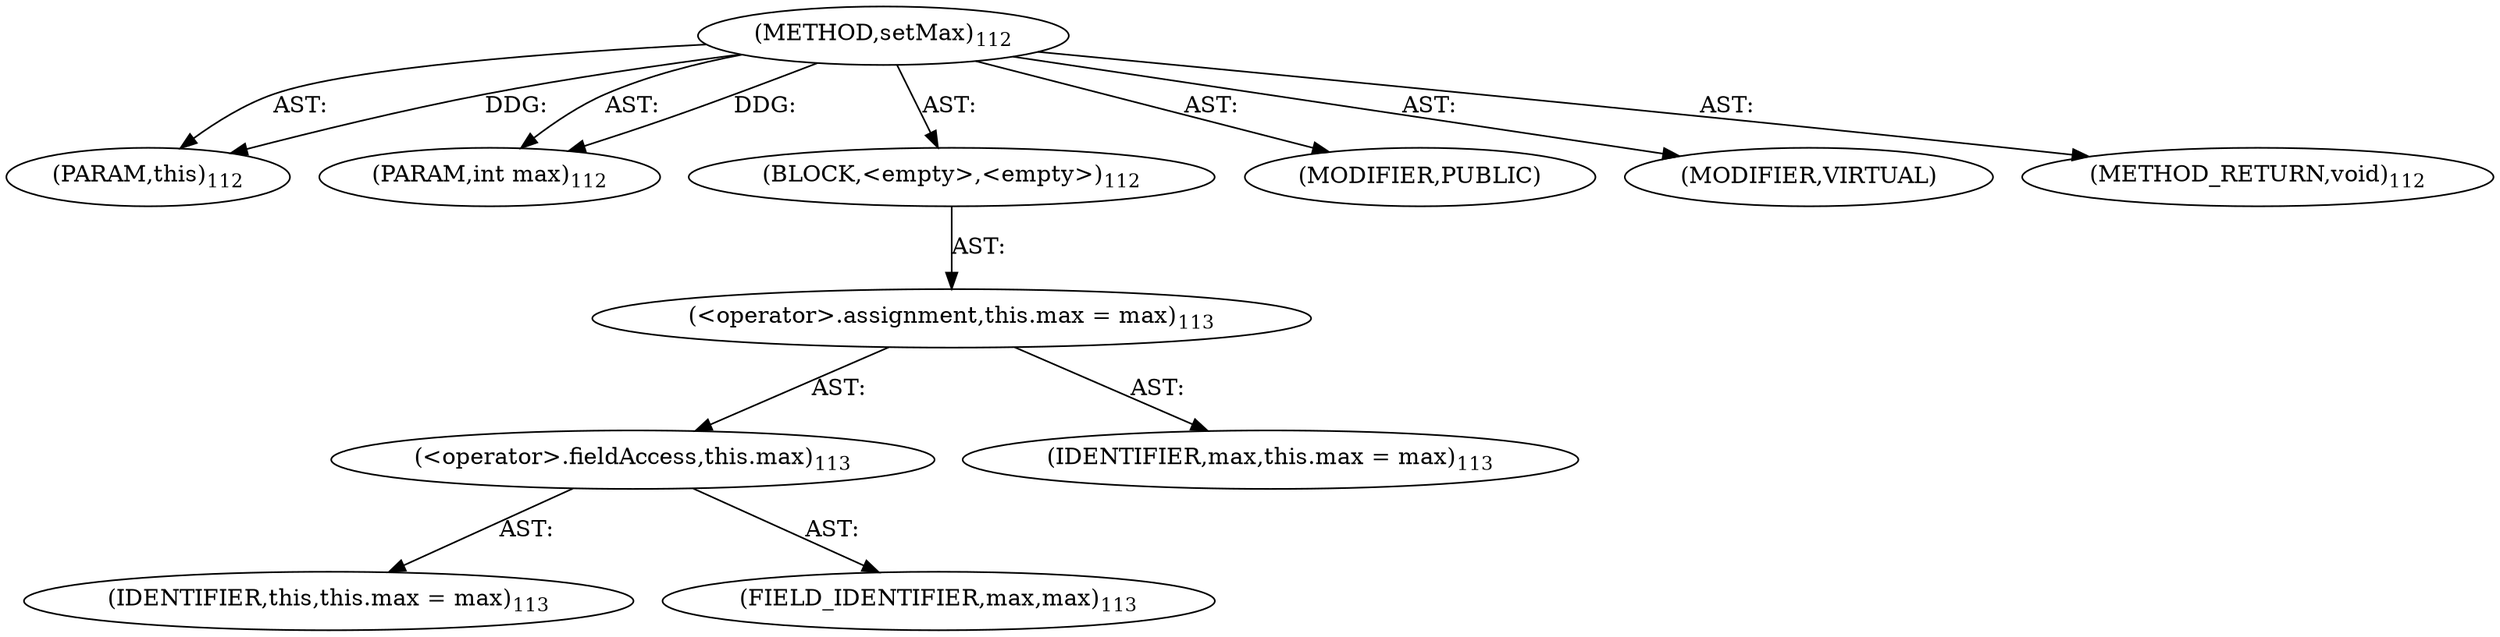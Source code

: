 digraph "setMax" {  
"111669149699" [label = <(METHOD,setMax)<SUB>112</SUB>> ]
"115964116993" [label = <(PARAM,this)<SUB>112</SUB>> ]
"115964117000" [label = <(PARAM,int max)<SUB>112</SUB>> ]
"25769803779" [label = <(BLOCK,&lt;empty&gt;,&lt;empty&gt;)<SUB>112</SUB>> ]
"30064771090" [label = <(&lt;operator&gt;.assignment,this.max = max)<SUB>113</SUB>> ]
"30064771091" [label = <(&lt;operator&gt;.fieldAccess,this.max)<SUB>113</SUB>> ]
"68719476737" [label = <(IDENTIFIER,this,this.max = max)<SUB>113</SUB>> ]
"55834574853" [label = <(FIELD_IDENTIFIER,max,max)<SUB>113</SUB>> ]
"68719476758" [label = <(IDENTIFIER,max,this.max = max)<SUB>113</SUB>> ]
"133143986188" [label = <(MODIFIER,PUBLIC)> ]
"133143986189" [label = <(MODIFIER,VIRTUAL)> ]
"128849018883" [label = <(METHOD_RETURN,void)<SUB>112</SUB>> ]
  "111669149699" -> "115964116993"  [ label = "AST: "] 
  "111669149699" -> "115964117000"  [ label = "AST: "] 
  "111669149699" -> "25769803779"  [ label = "AST: "] 
  "111669149699" -> "133143986188"  [ label = "AST: "] 
  "111669149699" -> "133143986189"  [ label = "AST: "] 
  "111669149699" -> "128849018883"  [ label = "AST: "] 
  "25769803779" -> "30064771090"  [ label = "AST: "] 
  "30064771090" -> "30064771091"  [ label = "AST: "] 
  "30064771090" -> "68719476758"  [ label = "AST: "] 
  "30064771091" -> "68719476737"  [ label = "AST: "] 
  "30064771091" -> "55834574853"  [ label = "AST: "] 
  "111669149699" -> "115964116993"  [ label = "DDG: "] 
  "111669149699" -> "115964117000"  [ label = "DDG: "] 
}
